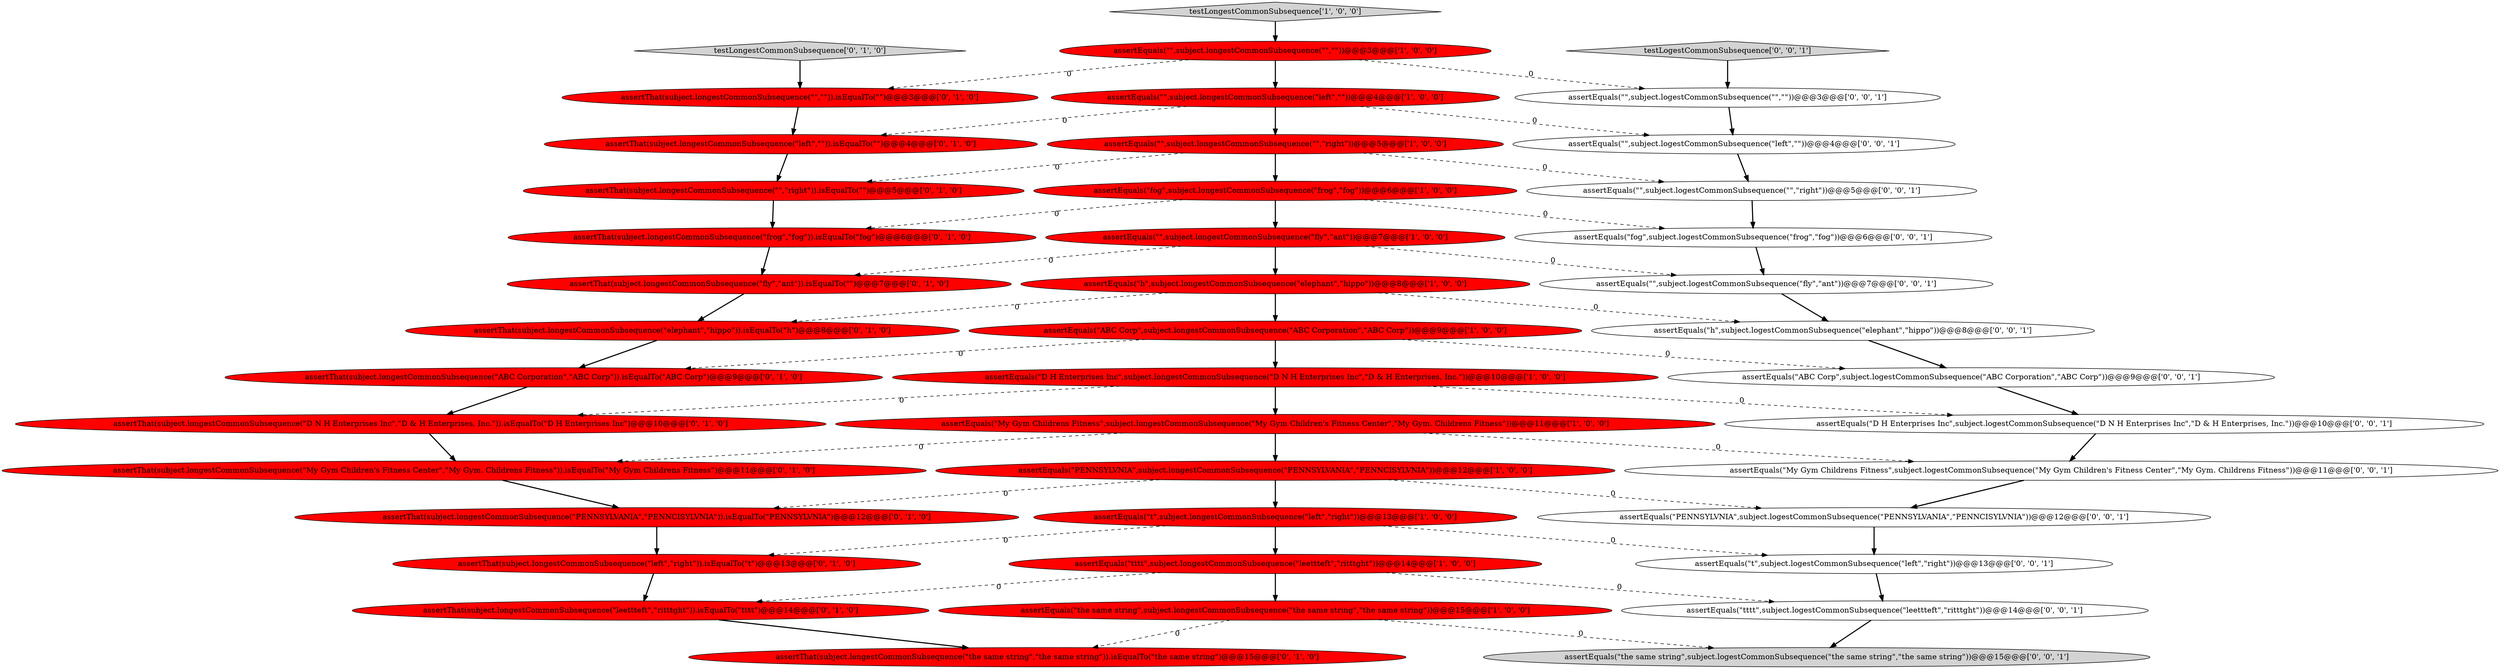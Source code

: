 digraph {
31 [style = filled, label = "assertEquals(\"h\",subject.logestCommonSubsequence(\"elephant\",\"hippo\"))@@@8@@@['0', '0', '1']", fillcolor = white, shape = ellipse image = "AAA0AAABBB3BBB"];
18 [style = filled, label = "assertThat(subject.longestCommonSubsequence(\"fly\",\"ant\")).isEqualTo(\"\")@@@7@@@['0', '1', '0']", fillcolor = red, shape = ellipse image = "AAA1AAABBB2BBB"];
29 [style = filled, label = "assertEquals(\"\",subject.logestCommonSubsequence(\"left\",\"\"))@@@4@@@['0', '0', '1']", fillcolor = white, shape = ellipse image = "AAA0AAABBB3BBB"];
36 [style = filled, label = "assertEquals(\"\",subject.logestCommonSubsequence(\"\",\"\"))@@@3@@@['0', '0', '1']", fillcolor = white, shape = ellipse image = "AAA0AAABBB3BBB"];
37 [style = filled, label = "assertEquals(\"PENNSYLVNIA\",subject.logestCommonSubsequence(\"PENNSYLVANIA\",\"PENNCISYLVNIA\"))@@@12@@@['0', '0', '1']", fillcolor = white, shape = ellipse image = "AAA0AAABBB3BBB"];
26 [style = filled, label = "assertThat(subject.longestCommonSubsequence(\"elephant\",\"hippo\")).isEqualTo(\"h\")@@@8@@@['0', '1', '0']", fillcolor = red, shape = ellipse image = "AAA1AAABBB2BBB"];
28 [style = filled, label = "assertEquals(\"t\",subject.logestCommonSubsequence(\"left\",\"right\"))@@@13@@@['0', '0', '1']", fillcolor = white, shape = ellipse image = "AAA0AAABBB3BBB"];
38 [style = filled, label = "assertEquals(\"D H Enterprises Inc\",subject.logestCommonSubsequence(\"D N H Enterprises Inc\",\"D & H Enterprises, Inc.\"))@@@10@@@['0', '0', '1']", fillcolor = white, shape = ellipse image = "AAA0AAABBB3BBB"];
24 [style = filled, label = "assertThat(subject.longestCommonSubsequence(\"leettteft\",\"ritttght\")).isEqualTo(\"tttt\")@@@14@@@['0', '1', '0']", fillcolor = red, shape = ellipse image = "AAA1AAABBB2BBB"];
2 [style = filled, label = "assertEquals(\"\",subject.longestCommonSubsequence(\"fly\",\"ant\"))@@@7@@@['1', '0', '0']", fillcolor = red, shape = ellipse image = "AAA1AAABBB1BBB"];
35 [style = filled, label = "assertEquals(\"fog\",subject.logestCommonSubsequence(\"frog\",\"fog\"))@@@6@@@['0', '0', '1']", fillcolor = white, shape = ellipse image = "AAA0AAABBB3BBB"];
23 [style = filled, label = "assertThat(subject.longestCommonSubsequence(\"left\",\"right\")).isEqualTo(\"t\")@@@13@@@['0', '1', '0']", fillcolor = red, shape = ellipse image = "AAA1AAABBB2BBB"];
0 [style = filled, label = "assertEquals(\"h\",subject.longestCommonSubsequence(\"elephant\",\"hippo\"))@@@8@@@['1', '0', '0']", fillcolor = red, shape = ellipse image = "AAA1AAABBB1BBB"];
12 [style = filled, label = "assertEquals(\"My Gym Childrens Fitness\",subject.longestCommonSubsequence(\"My Gym Children's Fitness Center\",\"My Gym. Childrens Fitness\"))@@@11@@@['1', '0', '0']", fillcolor = red, shape = ellipse image = "AAA1AAABBB1BBB"];
33 [style = filled, label = "assertEquals(\"\",subject.logestCommonSubsequence(\"\",\"right\"))@@@5@@@['0', '0', '1']", fillcolor = white, shape = ellipse image = "AAA0AAABBB3BBB"];
30 [style = filled, label = "assertEquals(\"\",subject.logestCommonSubsequence(\"fly\",\"ant\"))@@@7@@@['0', '0', '1']", fillcolor = white, shape = ellipse image = "AAA0AAABBB3BBB"];
15 [style = filled, label = "testLongestCommonSubsequence['0', '1', '0']", fillcolor = lightgray, shape = diamond image = "AAA0AAABBB2BBB"];
13 [style = filled, label = "assertEquals(\"ABC Corp\",subject.longestCommonSubsequence(\"ABC Corporation\",\"ABC Corp\"))@@@9@@@['1', '0', '0']", fillcolor = red, shape = ellipse image = "AAA1AAABBB1BBB"];
22 [style = filled, label = "assertThat(subject.longestCommonSubsequence(\"ABC Corporation\",\"ABC Corp\")).isEqualTo(\"ABC Corp\")@@@9@@@['0', '1', '0']", fillcolor = red, shape = ellipse image = "AAA1AAABBB2BBB"];
25 [style = filled, label = "assertThat(subject.longestCommonSubsequence(\"left\",\"\")).isEqualTo(\"\")@@@4@@@['0', '1', '0']", fillcolor = red, shape = ellipse image = "AAA1AAABBB2BBB"];
16 [style = filled, label = "assertThat(subject.longestCommonSubsequence(\"\",\"\")).isEqualTo(\"\")@@@3@@@['0', '1', '0']", fillcolor = red, shape = ellipse image = "AAA1AAABBB2BBB"];
32 [style = filled, label = "assertEquals(\"tttt\",subject.logestCommonSubsequence(\"leettteft\",\"ritttght\"))@@@14@@@['0', '0', '1']", fillcolor = white, shape = ellipse image = "AAA0AAABBB3BBB"];
34 [style = filled, label = "assertEquals(\"My Gym Childrens Fitness\",subject.logestCommonSubsequence(\"My Gym Children's Fitness Center\",\"My Gym. Childrens Fitness\"))@@@11@@@['0', '0', '1']", fillcolor = white, shape = ellipse image = "AAA0AAABBB3BBB"];
8 [style = filled, label = "assertEquals(\"PENNSYLVNIA\",subject.longestCommonSubsequence(\"PENNSYLVANIA\",\"PENNCISYLVNIA\"))@@@12@@@['1', '0', '0']", fillcolor = red, shape = ellipse image = "AAA1AAABBB1BBB"];
9 [style = filled, label = "assertEquals(\"D H Enterprises Inc\",subject.longestCommonSubsequence(\"D N H Enterprises Inc\",\"D & H Enterprises, Inc.\"))@@@10@@@['1', '0', '0']", fillcolor = red, shape = ellipse image = "AAA1AAABBB1BBB"];
14 [style = filled, label = "assertThat(subject.longestCommonSubsequence(\"the same string\",\"the same string\")).isEqualTo(\"the same string\")@@@15@@@['0', '1', '0']", fillcolor = red, shape = ellipse image = "AAA1AAABBB2BBB"];
5 [style = filled, label = "assertEquals(\"\",subject.longestCommonSubsequence(\"\",\"\"))@@@3@@@['1', '0', '0']", fillcolor = red, shape = ellipse image = "AAA1AAABBB1BBB"];
11 [style = filled, label = "assertEquals(\"fog\",subject.longestCommonSubsequence(\"frog\",\"fog\"))@@@6@@@['1', '0', '0']", fillcolor = red, shape = ellipse image = "AAA1AAABBB1BBB"];
20 [style = filled, label = "assertThat(subject.longestCommonSubsequence(\"PENNSYLVANIA\",\"PENNCISYLVNIA\")).isEqualTo(\"PENNSYLVNIA\")@@@12@@@['0', '1', '0']", fillcolor = red, shape = ellipse image = "AAA1AAABBB2BBB"];
21 [style = filled, label = "assertThat(subject.longestCommonSubsequence(\"D N H Enterprises Inc\",\"D & H Enterprises, Inc.\")).isEqualTo(\"D H Enterprises Inc\")@@@10@@@['0', '1', '0']", fillcolor = red, shape = ellipse image = "AAA1AAABBB2BBB"];
4 [style = filled, label = "testLongestCommonSubsequence['1', '0', '0']", fillcolor = lightgray, shape = diamond image = "AAA0AAABBB1BBB"];
1 [style = filled, label = "assertEquals(\"tttt\",subject.longestCommonSubsequence(\"leettteft\",\"ritttght\"))@@@14@@@['1', '0', '0']", fillcolor = red, shape = ellipse image = "AAA1AAABBB1BBB"];
39 [style = filled, label = "assertEquals(\"the same string\",subject.logestCommonSubsequence(\"the same string\",\"the same string\"))@@@15@@@['0', '0', '1']", fillcolor = lightgray, shape = ellipse image = "AAA0AAABBB3BBB"];
19 [style = filled, label = "assertThat(subject.longestCommonSubsequence(\"\",\"right\")).isEqualTo(\"\")@@@5@@@['0', '1', '0']", fillcolor = red, shape = ellipse image = "AAA1AAABBB2BBB"];
3 [style = filled, label = "assertEquals(\"the same string\",subject.longestCommonSubsequence(\"the same string\",\"the same string\"))@@@15@@@['1', '0', '0']", fillcolor = red, shape = ellipse image = "AAA1AAABBB1BBB"];
7 [style = filled, label = "assertEquals(\"\",subject.longestCommonSubsequence(\"left\",\"\"))@@@4@@@['1', '0', '0']", fillcolor = red, shape = ellipse image = "AAA1AAABBB1BBB"];
10 [style = filled, label = "assertEquals(\"\",subject.longestCommonSubsequence(\"\",\"right\"))@@@5@@@['1', '0', '0']", fillcolor = red, shape = ellipse image = "AAA1AAABBB1BBB"];
17 [style = filled, label = "assertThat(subject.longestCommonSubsequence(\"frog\",\"fog\")).isEqualTo(\"fog\")@@@6@@@['0', '1', '0']", fillcolor = red, shape = ellipse image = "AAA1AAABBB2BBB"];
6 [style = filled, label = "assertEquals(\"t\",subject.longestCommonSubsequence(\"left\",\"right\"))@@@13@@@['1', '0', '0']", fillcolor = red, shape = ellipse image = "AAA1AAABBB1BBB"];
27 [style = filled, label = "assertThat(subject.longestCommonSubsequence(\"My Gym Children's Fitness Center\",\"My Gym. Childrens Fitness\")).isEqualTo(\"My Gym Childrens Fitness\")@@@11@@@['0', '1', '0']", fillcolor = red, shape = ellipse image = "AAA1AAABBB2BBB"];
40 [style = filled, label = "assertEquals(\"ABC Corp\",subject.logestCommonSubsequence(\"ABC Corporation\",\"ABC Corp\"))@@@9@@@['0', '0', '1']", fillcolor = white, shape = ellipse image = "AAA0AAABBB3BBB"];
41 [style = filled, label = "testLogestCommonSubsequence['0', '0', '1']", fillcolor = lightgray, shape = diamond image = "AAA0AAABBB3BBB"];
8->37 [style = dashed, label="0"];
33->35 [style = bold, label=""];
37->28 [style = bold, label=""];
0->13 [style = bold, label=""];
21->27 [style = bold, label=""];
7->10 [style = bold, label=""];
36->29 [style = bold, label=""];
10->19 [style = dashed, label="0"];
3->39 [style = dashed, label="0"];
18->26 [style = bold, label=""];
8->20 [style = dashed, label="0"];
1->3 [style = bold, label=""];
22->21 [style = bold, label=""];
16->25 [style = bold, label=""];
8->6 [style = bold, label=""];
0->26 [style = dashed, label="0"];
10->33 [style = dashed, label="0"];
19->17 [style = bold, label=""];
11->17 [style = dashed, label="0"];
13->40 [style = dashed, label="0"];
1->32 [style = dashed, label="0"];
40->38 [style = bold, label=""];
15->16 [style = bold, label=""];
5->36 [style = dashed, label="0"];
2->30 [style = dashed, label="0"];
11->2 [style = bold, label=""];
26->22 [style = bold, label=""];
24->14 [style = bold, label=""];
28->32 [style = bold, label=""];
5->16 [style = dashed, label="0"];
6->1 [style = bold, label=""];
6->28 [style = dashed, label="0"];
23->24 [style = bold, label=""];
2->0 [style = bold, label=""];
29->33 [style = bold, label=""];
41->36 [style = bold, label=""];
20->23 [style = bold, label=""];
34->37 [style = bold, label=""];
9->21 [style = dashed, label="0"];
30->31 [style = bold, label=""];
12->8 [style = bold, label=""];
1->24 [style = dashed, label="0"];
6->23 [style = dashed, label="0"];
0->31 [style = dashed, label="0"];
25->19 [style = bold, label=""];
38->34 [style = bold, label=""];
2->18 [style = dashed, label="0"];
7->25 [style = dashed, label="0"];
12->27 [style = dashed, label="0"];
31->40 [style = bold, label=""];
5->7 [style = bold, label=""];
32->39 [style = bold, label=""];
7->29 [style = dashed, label="0"];
13->9 [style = bold, label=""];
9->12 [style = bold, label=""];
3->14 [style = dashed, label="0"];
35->30 [style = bold, label=""];
13->22 [style = dashed, label="0"];
4->5 [style = bold, label=""];
27->20 [style = bold, label=""];
9->38 [style = dashed, label="0"];
12->34 [style = dashed, label="0"];
17->18 [style = bold, label=""];
11->35 [style = dashed, label="0"];
10->11 [style = bold, label=""];
}
